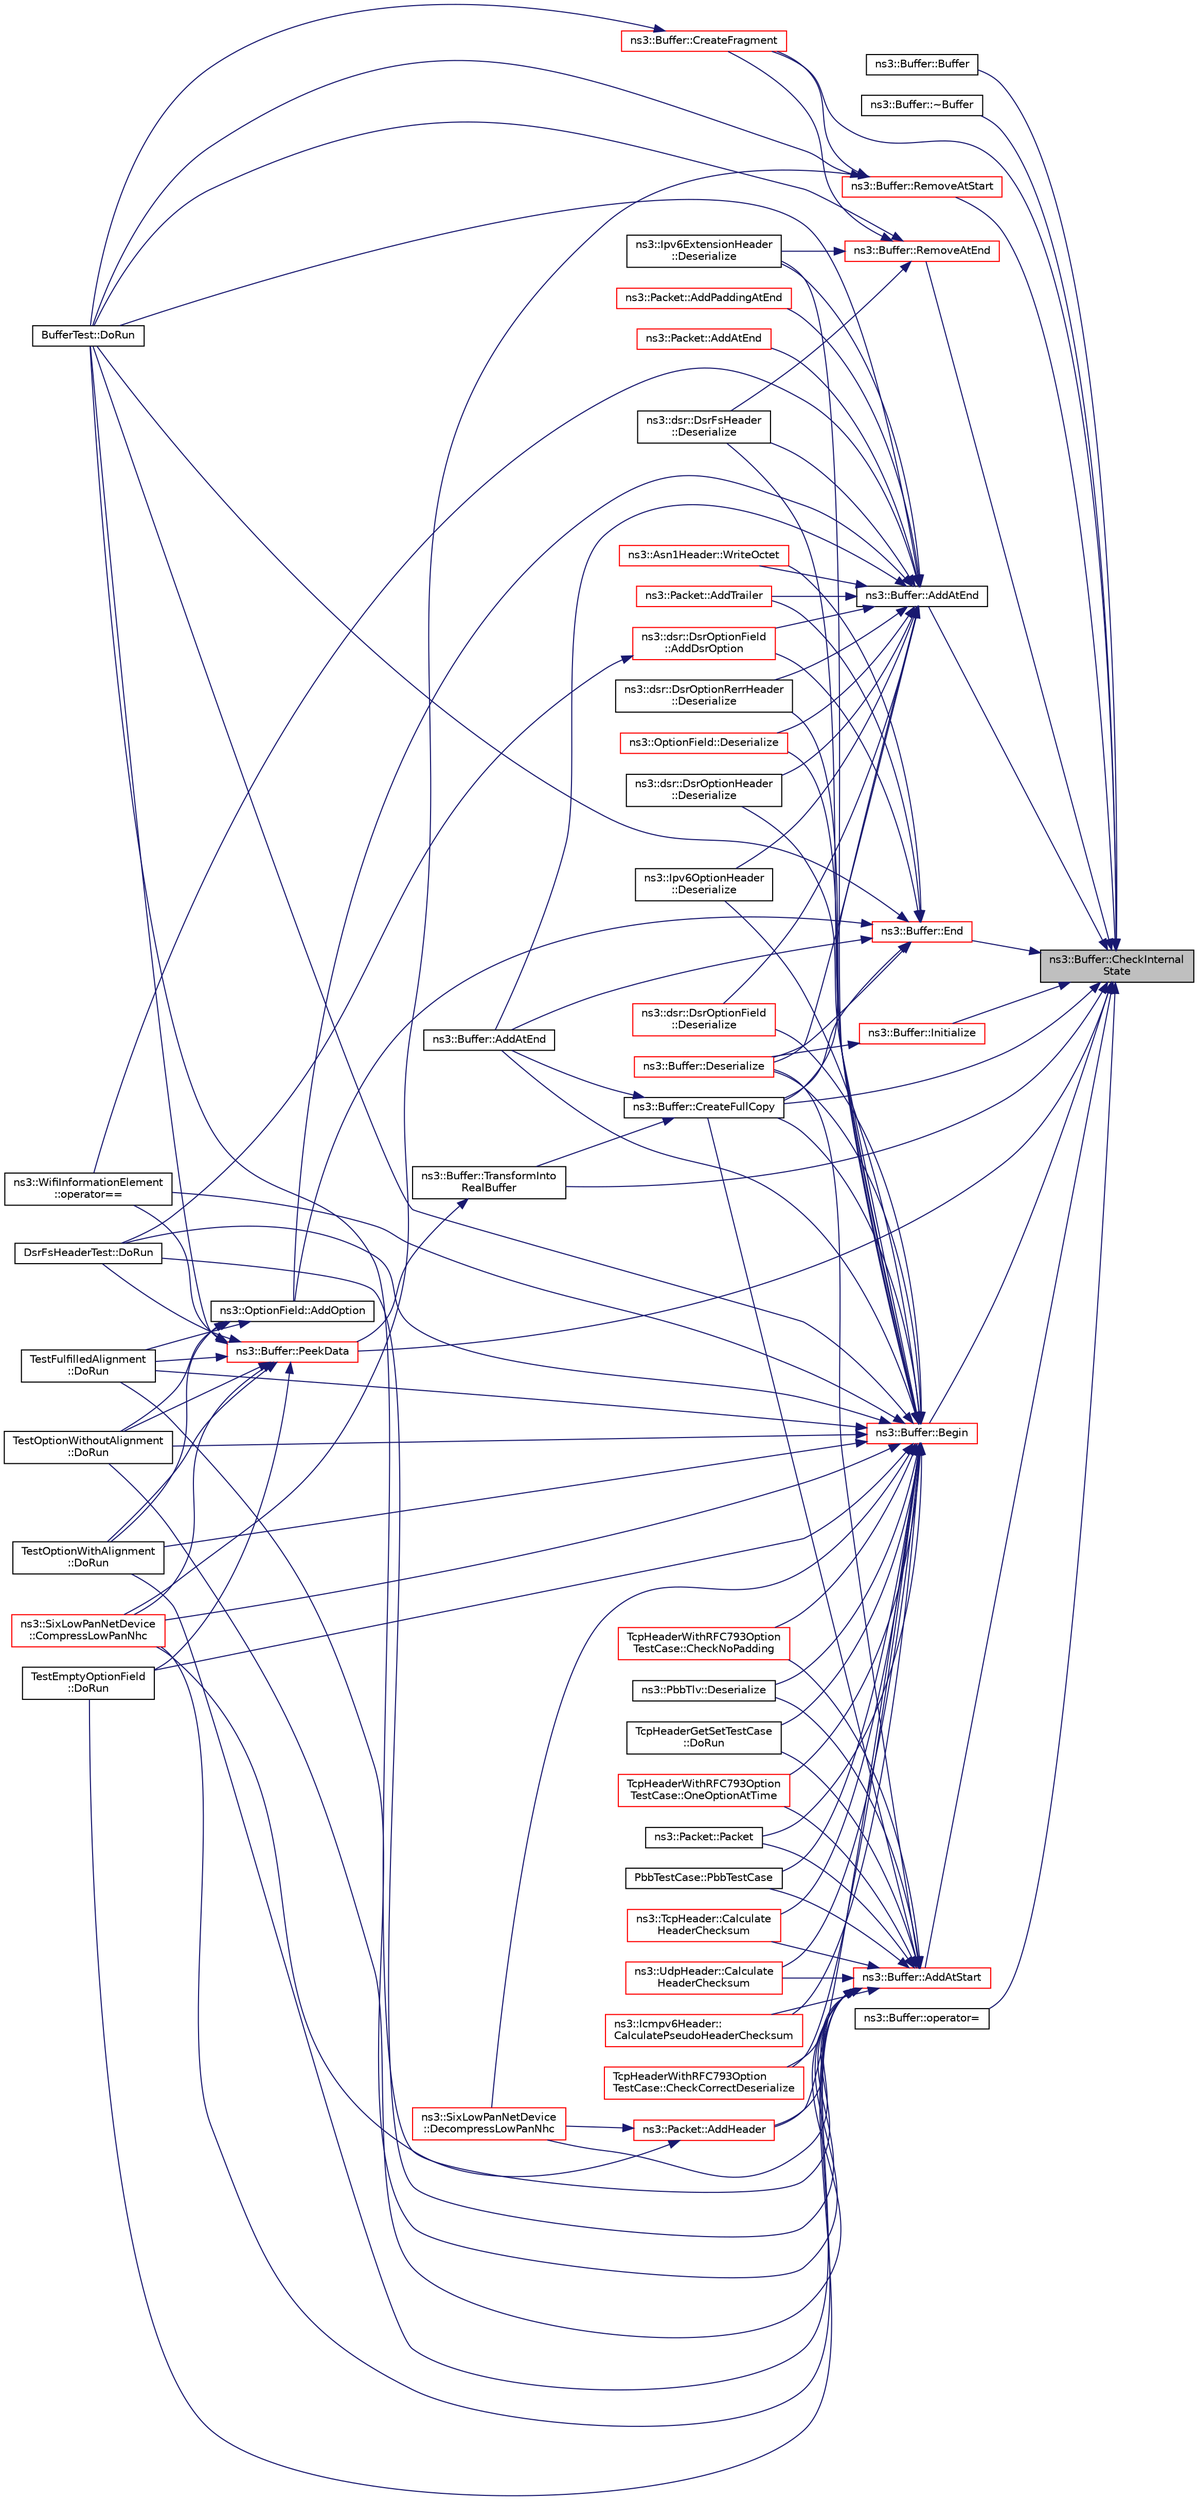 digraph "ns3::Buffer::CheckInternalState"
{
 // LATEX_PDF_SIZE
  edge [fontname="Helvetica",fontsize="10",labelfontname="Helvetica",labelfontsize="10"];
  node [fontname="Helvetica",fontsize="10",shape=record];
  rankdir="RL";
  Node1 [label="ns3::Buffer::CheckInternal\lState",height=0.2,width=0.4,color="black", fillcolor="grey75", style="filled", fontcolor="black",tooltip="Checks the internal buffer structures consistency."];
  Node1 -> Node2 [dir="back",color="midnightblue",fontsize="10",style="solid",fontname="Helvetica"];
  Node2 [label="ns3::Buffer::Buffer",height=0.2,width=0.4,color="black", fillcolor="white", style="filled",URL="$classns3_1_1_buffer.html#a2c97b3937de1161e3cdc40cef2cf00d6",tooltip="Copy constructor."];
  Node1 -> Node3 [dir="back",color="midnightblue",fontsize="10",style="solid",fontname="Helvetica"];
  Node3 [label="ns3::Buffer::~Buffer",height=0.2,width=0.4,color="black", fillcolor="white", style="filled",URL="$classns3_1_1_buffer.html#a3672e1d34b98e7745a5eff5b89cdb920",tooltip=" "];
  Node1 -> Node4 [dir="back",color="midnightblue",fontsize="10",style="solid",fontname="Helvetica"];
  Node4 [label="ns3::Buffer::AddAtEnd",height=0.2,width=0.4,color="black", fillcolor="white", style="filled",URL="$classns3_1_1_buffer.html#a92dd87809af24fb10696fee9a9cb56cf",tooltip=" "];
  Node4 -> Node5 [dir="back",color="midnightblue",fontsize="10",style="solid",fontname="Helvetica"];
  Node5 [label="ns3::Buffer::AddAtEnd",height=0.2,width=0.4,color="black", fillcolor="white", style="filled",URL="$classns3_1_1_buffer.html#a60211196881cfccb64f67d71449eda83",tooltip=" "];
  Node4 -> Node6 [dir="back",color="midnightblue",fontsize="10",style="solid",fontname="Helvetica"];
  Node6 [label="ns3::Packet::AddAtEnd",height=0.2,width=0.4,color="red", fillcolor="white", style="filled",URL="$classns3_1_1_packet.html#a14ec3d4250b425468764de58f5837b6b",tooltip="Concatenate the input packet at the end of the current packet."];
  Node4 -> Node123 [dir="back",color="midnightblue",fontsize="10",style="solid",fontname="Helvetica"];
  Node123 [label="ns3::dsr::DsrOptionField\l::AddDsrOption",height=0.2,width=0.4,color="red", fillcolor="white", style="filled",URL="$classns3_1_1dsr_1_1_dsr_option_field.html#acd03d07018e22f5e2b23975fae84fb3c",tooltip="Serialize the option, prepending pad1 or padn option as necessary."];
  Node123 -> Node147 [dir="back",color="midnightblue",fontsize="10",style="solid",fontname="Helvetica"];
  Node147 [label="DsrFsHeaderTest::DoRun",height=0.2,width=0.4,color="black", fillcolor="white", style="filled",URL="$class_dsr_fs_header_test.html#ac2495c11d1b567cebc81c0b0668f88b6",tooltip="Implementation to actually run this TestCase."];
  Node4 -> Node159 [dir="back",color="midnightblue",fontsize="10",style="solid",fontname="Helvetica"];
  Node159 [label="ns3::OptionField::AddOption",height=0.2,width=0.4,color="black", fillcolor="white", style="filled",URL="$classns3_1_1_option_field.html#a18f71368fbded356322e1eaebb01cd27",tooltip="Serialize the option, prepending pad1 or padn option as necessary."];
  Node159 -> Node160 [dir="back",color="midnightblue",fontsize="10",style="solid",fontname="Helvetica"];
  Node160 [label="TestOptionWithoutAlignment\l::DoRun",height=0.2,width=0.4,color="black", fillcolor="white", style="filled",URL="$class_test_option_without_alignment.html#a23bf45b7de739a1c5b2521dee904e95b",tooltip="Implementation to actually run this TestCase."];
  Node159 -> Node161 [dir="back",color="midnightblue",fontsize="10",style="solid",fontname="Helvetica"];
  Node161 [label="TestOptionWithAlignment\l::DoRun",height=0.2,width=0.4,color="black", fillcolor="white", style="filled",URL="$class_test_option_with_alignment.html#ae7937fcdd2ae8bc2790c5d7841ca22cb",tooltip="Implementation to actually run this TestCase."];
  Node159 -> Node162 [dir="back",color="midnightblue",fontsize="10",style="solid",fontname="Helvetica"];
  Node162 [label="TestFulfilledAlignment\l::DoRun",height=0.2,width=0.4,color="black", fillcolor="white", style="filled",URL="$class_test_fulfilled_alignment.html#a5dbd0147961608bca7a80c0cd08d8f81",tooltip="Implementation to actually run this TestCase."];
  Node4 -> Node163 [dir="back",color="midnightblue",fontsize="10",style="solid",fontname="Helvetica"];
  Node163 [label="ns3::Packet::AddPaddingAtEnd",height=0.2,width=0.4,color="red", fillcolor="white", style="filled",URL="$classns3_1_1_packet.html#ae964f1fcfd496c6c0db1b73f27e78530",tooltip="Add a zero-filled padding to the packet."];
  Node4 -> Node166 [dir="back",color="midnightblue",fontsize="10",style="solid",fontname="Helvetica"];
  Node166 [label="ns3::Packet::AddTrailer",height=0.2,width=0.4,color="red", fillcolor="white", style="filled",URL="$classns3_1_1_packet.html#ae26b490c30ae5bc98be5181ec6e06db8",tooltip="Add trailer to this packet."];
  Node4 -> Node196 [dir="back",color="midnightblue",fontsize="10",style="solid",fontname="Helvetica"];
  Node196 [label="ns3::Buffer::CreateFullCopy",height=0.2,width=0.4,color="black", fillcolor="white", style="filled",URL="$classns3_1_1_buffer.html#a7abfb0fd24f39d23519b3280e1a7f404",tooltip="Create a full copy of the buffer, including all the internal structures."];
  Node196 -> Node5 [dir="back",color="midnightblue",fontsize="10",style="solid",fontname="Helvetica"];
  Node196 -> Node197 [dir="back",color="midnightblue",fontsize="10",style="solid",fontname="Helvetica"];
  Node197 [label="ns3::Buffer::TransformInto\lRealBuffer",height=0.2,width=0.4,color="black", fillcolor="white", style="filled",URL="$classns3_1_1_buffer.html#a9fbe991a748804cf7b9069d0500ddcc7",tooltip="Transform a \"Virtual byte buffer\" into a \"Real byte buffer\"."];
  Node197 -> Node198 [dir="back",color="midnightblue",fontsize="10",style="solid",fontname="Helvetica"];
  Node198 [label="ns3::Buffer::PeekData",height=0.2,width=0.4,color="red", fillcolor="white", style="filled",URL="$classns3_1_1_buffer.html#abefc3c1f66f341371cc66a9751e5aa54",tooltip=" "];
  Node198 -> Node199 [dir="back",color="midnightblue",fontsize="10",style="solid",fontname="Helvetica"];
  Node199 [label="ns3::SixLowPanNetDevice\l::CompressLowPanNhc",height=0.2,width=0.4,color="red", fillcolor="white", style="filled",URL="$classns3_1_1_six_low_pan_net_device.html#a41d34fd1612e7e6911614fadfef6ab67",tooltip="Compress the headers according to NHC compression."];
  Node198 -> Node204 [dir="back",color="midnightblue",fontsize="10",style="solid",fontname="Helvetica"];
  Node204 [label="TestEmptyOptionField\l::DoRun",height=0.2,width=0.4,color="black", fillcolor="white", style="filled",URL="$class_test_empty_option_field.html#a5fdbca025c0d3629d42cd00050de73fb",tooltip="Implementation to actually run this TestCase."];
  Node198 -> Node160 [dir="back",color="midnightblue",fontsize="10",style="solid",fontname="Helvetica"];
  Node198 -> Node161 [dir="back",color="midnightblue",fontsize="10",style="solid",fontname="Helvetica"];
  Node198 -> Node162 [dir="back",color="midnightblue",fontsize="10",style="solid",fontname="Helvetica"];
  Node198 -> Node147 [dir="back",color="midnightblue",fontsize="10",style="solid",fontname="Helvetica"];
  Node198 -> Node205 [dir="back",color="midnightblue",fontsize="10",style="solid",fontname="Helvetica"];
  Node205 [label="BufferTest::DoRun",height=0.2,width=0.4,color="black", fillcolor="white", style="filled",URL="$class_buffer_test.html#a4ffd025f50c962366167daef7df0ac58",tooltip="Implementation to actually run this TestCase."];
  Node198 -> Node208 [dir="back",color="midnightblue",fontsize="10",style="solid",fontname="Helvetica"];
  Node208 [label="ns3::WifiInformationElement\l::operator==",height=0.2,width=0.4,color="black", fillcolor="white", style="filled",URL="$classns3_1_1_wifi_information_element.html#a75fdda2e8009a87c8f2b255454ac0110",tooltip="Compare two IEs for equality by ID & Length, and then through memcmp of serialised version."];
  Node4 -> Node213 [dir="back",color="midnightblue",fontsize="10",style="solid",fontname="Helvetica"];
  Node213 [label="ns3::dsr::DsrFsHeader\l::Deserialize",height=0.2,width=0.4,color="black", fillcolor="white", style="filled",URL="$classns3_1_1dsr_1_1_dsr_fs_header.html#acb5736dd005d323eefae5cc9db9eb5b9",tooltip="Deserialize the packet."];
  Node4 -> Node214 [dir="back",color="midnightblue",fontsize="10",style="solid",fontname="Helvetica"];
  Node214 [label="ns3::dsr::DsrOptionHeader\l::Deserialize",height=0.2,width=0.4,color="black", fillcolor="white", style="filled",URL="$classns3_1_1dsr_1_1_dsr_option_header.html#ab44c93c37011591950bb95730c1c5b06",tooltip="Deserialize the packet."];
  Node4 -> Node215 [dir="back",color="midnightblue",fontsize="10",style="solid",fontname="Helvetica"];
  Node215 [label="ns3::dsr::DsrOptionRerrHeader\l::Deserialize",height=0.2,width=0.4,color="black", fillcolor="white", style="filled",URL="$classns3_1_1dsr_1_1_dsr_option_rerr_header.html#ab8bc84d5e10a371524ed37035db5dbec",tooltip="Deserialize the packet."];
  Node4 -> Node216 [dir="back",color="midnightblue",fontsize="10",style="solid",fontname="Helvetica"];
  Node216 [label="ns3::Ipv6ExtensionHeader\l::Deserialize",height=0.2,width=0.4,color="black", fillcolor="white", style="filled",URL="$classns3_1_1_ipv6_extension_header.html#a20381aa4706f87bd373604ea53f3488f",tooltip="Deserialize the packet."];
  Node4 -> Node217 [dir="back",color="midnightblue",fontsize="10",style="solid",fontname="Helvetica"];
  Node217 [label="ns3::Ipv6OptionHeader\l::Deserialize",height=0.2,width=0.4,color="black", fillcolor="white", style="filled",URL="$classns3_1_1_ipv6_option_header.html#a8645f1d17686431f177f7d5f3c38380e",tooltip="Deserialize the packet."];
  Node4 -> Node218 [dir="back",color="midnightblue",fontsize="10",style="solid",fontname="Helvetica"];
  Node218 [label="ns3::dsr::DsrOptionField\l::Deserialize",height=0.2,width=0.4,color="red", fillcolor="white", style="filled",URL="$classns3_1_1dsr_1_1_dsr_option_field.html#a18a58a88b2ba6ffc94669771647e586c",tooltip="Deserialize the packet."];
  Node4 -> Node220 [dir="back",color="midnightblue",fontsize="10",style="solid",fontname="Helvetica"];
  Node220 [label="ns3::OptionField::Deserialize",height=0.2,width=0.4,color="red", fillcolor="white", style="filled",URL="$classns3_1_1_option_field.html#a6a74e16b63ee19bcfa20c9b6a8833dad",tooltip="Deserialize the packet."];
  Node4 -> Node225 [dir="back",color="midnightblue",fontsize="10",style="solid",fontname="Helvetica"];
  Node225 [label="ns3::Buffer::Deserialize",height=0.2,width=0.4,color="red", fillcolor="white", style="filled",URL="$classns3_1_1_buffer.html#add89f12664174aa29c08264af66437ad",tooltip=" "];
  Node4 -> Node205 [dir="back",color="midnightblue",fontsize="10",style="solid",fontname="Helvetica"];
  Node4 -> Node208 [dir="back",color="midnightblue",fontsize="10",style="solid",fontname="Helvetica"];
  Node4 -> Node228 [dir="back",color="midnightblue",fontsize="10",style="solid",fontname="Helvetica"];
  Node228 [label="ns3::Asn1Header::WriteOctet",height=0.2,width=0.4,color="red", fillcolor="white", style="filled",URL="$classns3_1_1_asn1_header.html#a2e699078b1a3af75a7008ef94bedb1c6",tooltip="Function to write in m_serializationResult, after resizing its size."];
  Node1 -> Node230 [dir="back",color="midnightblue",fontsize="10",style="solid",fontname="Helvetica"];
  Node230 [label="ns3::Buffer::AddAtStart",height=0.2,width=0.4,color="red", fillcolor="white", style="filled",URL="$classns3_1_1_buffer.html#a8abd8164c3671d3dadc98fc66fade7b1",tooltip=" "];
  Node230 -> Node231 [dir="back",color="midnightblue",fontsize="10",style="solid",fontname="Helvetica"];
  Node231 [label="ns3::Packet::Packet",height=0.2,width=0.4,color="black", fillcolor="white", style="filled",URL="$classns3_1_1_packet.html#a7f6a0314efee85ac6cf4a64e05450538",tooltip="Create a packet with payload filled with the content of this buffer."];
  Node230 -> Node232 [dir="back",color="midnightblue",fontsize="10",style="solid",fontname="Helvetica"];
  Node232 [label="PbbTestCase::PbbTestCase",height=0.2,width=0.4,color="black", fillcolor="white", style="filled",URL="$class_pbb_test_case.html#aad11415643c1af39d71248174298dd6b",tooltip="Constructor."];
  Node230 -> Node233 [dir="back",color="midnightblue",fontsize="10",style="solid",fontname="Helvetica"];
  Node233 [label="ns3::Packet::AddHeader",height=0.2,width=0.4,color="red", fillcolor="white", style="filled",URL="$classns3_1_1_packet.html#a465108c595a0bc592095cbcab1832ed8",tooltip="Add header to this packet."];
  Node233 -> Node199 [dir="back",color="midnightblue",fontsize="10",style="solid",fontname="Helvetica"];
  Node233 -> Node222 [dir="back",color="midnightblue",fontsize="10",style="solid",fontname="Helvetica"];
  Node222 [label="ns3::SixLowPanNetDevice\l::DecompressLowPanNhc",height=0.2,width=0.4,color="red", fillcolor="white", style="filled",URL="$classns3_1_1_six_low_pan_net_device.html#af69701425fa2e02ab4a7fdcd1db99cc8",tooltip="Decompress the headers according to NHC compression."];
  Node230 -> Node741 [dir="back",color="midnightblue",fontsize="10",style="solid",fontname="Helvetica"];
  Node741 [label="ns3::TcpHeader::Calculate\lHeaderChecksum",height=0.2,width=0.4,color="red", fillcolor="white", style="filled",URL="$classns3_1_1_tcp_header.html#aa57fcc161d91b80483c757468303a50d",tooltip="Calculate the header checksum."];
  Node230 -> Node749 [dir="back",color="midnightblue",fontsize="10",style="solid",fontname="Helvetica"];
  Node749 [label="ns3::UdpHeader::Calculate\lHeaderChecksum",height=0.2,width=0.4,color="red", fillcolor="white", style="filled",URL="$classns3_1_1_udp_header.html#a2826d7fc12f1fc610053662b10661491",tooltip="Calculate the header checksum."];
  Node230 -> Node752 [dir="back",color="midnightblue",fontsize="10",style="solid",fontname="Helvetica"];
  Node752 [label="ns3::Icmpv6Header::\lCalculatePseudoHeaderChecksum",height=0.2,width=0.4,color="red", fillcolor="white", style="filled",URL="$classns3_1_1_icmpv6_header.html#aa0598a05dad2904576ed853885f4ed40",tooltip="Calculate pseudo header checksum for IPv6."];
  Node230 -> Node743 [dir="back",color="midnightblue",fontsize="10",style="solid",fontname="Helvetica"];
  Node743 [label="TcpHeaderWithRFC793Option\lTestCase::CheckCorrectDeserialize",height=0.2,width=0.4,color="red", fillcolor="white", style="filled",URL="$class_tcp_header_with_r_f_c793_option_test_case.html#ad8478f3d6d33caa92f933389f8d8419b",tooltip="Check the correct header deserialization."];
  Node230 -> Node748 [dir="back",color="midnightblue",fontsize="10",style="solid",fontname="Helvetica"];
  Node748 [label="TcpHeaderWithRFC793Option\lTestCase::CheckNoPadding",height=0.2,width=0.4,color="red", fillcolor="white", style="filled",URL="$class_tcp_header_with_r_f_c793_option_test_case.html#ac054655b0adbd8c76eab91590eb246c4",tooltip="Check an header for the correct padding."];
  Node230 -> Node199 [dir="back",color="midnightblue",fontsize="10",style="solid",fontname="Helvetica"];
  Node230 -> Node196 [dir="back",color="midnightblue",fontsize="10",style="solid",fontname="Helvetica"];
  Node230 -> Node222 [dir="back",color="midnightblue",fontsize="10",style="solid",fontname="Helvetica"];
  Node230 -> Node753 [dir="back",color="midnightblue",fontsize="10",style="solid",fontname="Helvetica"];
  Node753 [label="ns3::PbbTlv::Deserialize",height=0.2,width=0.4,color="black", fillcolor="white", style="filled",URL="$classns3_1_1_pbb_tlv.html#af1d0a54c2c334935bac7570889b275e4",tooltip="Deserializes a TLV from the specified buffer."];
  Node230 -> Node225 [dir="back",color="midnightblue",fontsize="10",style="solid",fontname="Helvetica"];
  Node230 -> Node204 [dir="back",color="midnightblue",fontsize="10",style="solid",fontname="Helvetica"];
  Node230 -> Node160 [dir="back",color="midnightblue",fontsize="10",style="solid",fontname="Helvetica"];
  Node230 -> Node161 [dir="back",color="midnightblue",fontsize="10",style="solid",fontname="Helvetica"];
  Node230 -> Node162 [dir="back",color="midnightblue",fontsize="10",style="solid",fontname="Helvetica"];
  Node230 -> Node147 [dir="back",color="midnightblue",fontsize="10",style="solid",fontname="Helvetica"];
  Node230 -> Node745 [dir="back",color="midnightblue",fontsize="10",style="solid",fontname="Helvetica"];
  Node745 [label="TcpHeaderGetSetTestCase\l::DoRun",height=0.2,width=0.4,color="black", fillcolor="white", style="filled",URL="$class_tcp_header_get_set_test_case.html#ae5c6a3e802b8648d197d5a22509acf49",tooltip="Implementation to actually run this TestCase."];
  Node230 -> Node205 [dir="back",color="midnightblue",fontsize="10",style="solid",fontname="Helvetica"];
  Node230 -> Node746 [dir="back",color="midnightblue",fontsize="10",style="solid",fontname="Helvetica"];
  Node746 [label="TcpHeaderWithRFC793Option\lTestCase::OneOptionAtTime",height=0.2,width=0.4,color="red", fillcolor="white", style="filled",URL="$class_tcp_header_with_r_f_c793_option_test_case.html#a4f736353f198886b49418a84756e48de",tooltip="Check an header with only one kind of option."];
  Node1 -> Node760 [dir="back",color="midnightblue",fontsize="10",style="solid",fontname="Helvetica"];
  Node760 [label="ns3::Buffer::Begin",height=0.2,width=0.4,color="red", fillcolor="white", style="filled",URL="$classns3_1_1_buffer.html#acb977a0179de9abe4e295ce22023b4ca",tooltip=" "];
  Node760 -> Node231 [dir="back",color="midnightblue",fontsize="10",style="solid",fontname="Helvetica"];
  Node760 -> Node232 [dir="back",color="midnightblue",fontsize="10",style="solid",fontname="Helvetica"];
  Node760 -> Node5 [dir="back",color="midnightblue",fontsize="10",style="solid",fontname="Helvetica"];
  Node760 -> Node233 [dir="back",color="midnightblue",fontsize="10",style="solid",fontname="Helvetica"];
  Node760 -> Node741 [dir="back",color="midnightblue",fontsize="10",style="solid",fontname="Helvetica"];
  Node760 -> Node749 [dir="back",color="midnightblue",fontsize="10",style="solid",fontname="Helvetica"];
  Node760 -> Node752 [dir="back",color="midnightblue",fontsize="10",style="solid",fontname="Helvetica"];
  Node760 -> Node743 [dir="back",color="midnightblue",fontsize="10",style="solid",fontname="Helvetica"];
  Node760 -> Node748 [dir="back",color="midnightblue",fontsize="10",style="solid",fontname="Helvetica"];
  Node760 -> Node199 [dir="back",color="midnightblue",fontsize="10",style="solid",fontname="Helvetica"];
  Node760 -> Node196 [dir="back",color="midnightblue",fontsize="10",style="solid",fontname="Helvetica"];
  Node760 -> Node222 [dir="back",color="midnightblue",fontsize="10",style="solid",fontname="Helvetica"];
  Node760 -> Node753 [dir="back",color="midnightblue",fontsize="10",style="solid",fontname="Helvetica"];
  Node760 -> Node213 [dir="back",color="midnightblue",fontsize="10",style="solid",fontname="Helvetica"];
  Node760 -> Node214 [dir="back",color="midnightblue",fontsize="10",style="solid",fontname="Helvetica"];
  Node760 -> Node215 [dir="back",color="midnightblue",fontsize="10",style="solid",fontname="Helvetica"];
  Node760 -> Node216 [dir="back",color="midnightblue",fontsize="10",style="solid",fontname="Helvetica"];
  Node760 -> Node217 [dir="back",color="midnightblue",fontsize="10",style="solid",fontname="Helvetica"];
  Node760 -> Node218 [dir="back",color="midnightblue",fontsize="10",style="solid",fontname="Helvetica"];
  Node760 -> Node220 [dir="back",color="midnightblue",fontsize="10",style="solid",fontname="Helvetica"];
  Node760 -> Node225 [dir="back",color="midnightblue",fontsize="10",style="solid",fontname="Helvetica"];
  Node760 -> Node204 [dir="back",color="midnightblue",fontsize="10",style="solid",fontname="Helvetica"];
  Node760 -> Node160 [dir="back",color="midnightblue",fontsize="10",style="solid",fontname="Helvetica"];
  Node760 -> Node161 [dir="back",color="midnightblue",fontsize="10",style="solid",fontname="Helvetica"];
  Node760 -> Node162 [dir="back",color="midnightblue",fontsize="10",style="solid",fontname="Helvetica"];
  Node760 -> Node147 [dir="back",color="midnightblue",fontsize="10",style="solid",fontname="Helvetica"];
  Node760 -> Node745 [dir="back",color="midnightblue",fontsize="10",style="solid",fontname="Helvetica"];
  Node760 -> Node205 [dir="back",color="midnightblue",fontsize="10",style="solid",fontname="Helvetica"];
  Node760 -> Node746 [dir="back",color="midnightblue",fontsize="10",style="solid",fontname="Helvetica"];
  Node760 -> Node208 [dir="back",color="midnightblue",fontsize="10",style="solid",fontname="Helvetica"];
  Node1 -> Node879 [dir="back",color="midnightblue",fontsize="10",style="solid",fontname="Helvetica"];
  Node879 [label="ns3::Buffer::CreateFragment",height=0.2,width=0.4,color="red", fillcolor="white", style="filled",URL="$classns3_1_1_buffer.html#a2688c9b7aa22608ec955a40e048ec0dc",tooltip=" "];
  Node879 -> Node205 [dir="back",color="midnightblue",fontsize="10",style="solid",fontname="Helvetica"];
  Node1 -> Node196 [dir="back",color="midnightblue",fontsize="10",style="solid",fontname="Helvetica"];
  Node1 -> Node894 [dir="back",color="midnightblue",fontsize="10",style="solid",fontname="Helvetica"];
  Node894 [label="ns3::Buffer::End",height=0.2,width=0.4,color="red", fillcolor="white", style="filled",URL="$classns3_1_1_buffer.html#abad1405368fbdd7ee25568624cb45e2e",tooltip=" "];
  Node894 -> Node5 [dir="back",color="midnightblue",fontsize="10",style="solid",fontname="Helvetica"];
  Node894 -> Node123 [dir="back",color="midnightblue",fontsize="10",style="solid",fontname="Helvetica"];
  Node894 -> Node159 [dir="back",color="midnightblue",fontsize="10",style="solid",fontname="Helvetica"];
  Node894 -> Node166 [dir="back",color="midnightblue",fontsize="10",style="solid",fontname="Helvetica"];
  Node894 -> Node196 [dir="back",color="midnightblue",fontsize="10",style="solid",fontname="Helvetica"];
  Node894 -> Node225 [dir="back",color="midnightblue",fontsize="10",style="solid",fontname="Helvetica"];
  Node894 -> Node205 [dir="back",color="midnightblue",fontsize="10",style="solid",fontname="Helvetica"];
  Node894 -> Node228 [dir="back",color="midnightblue",fontsize="10",style="solid",fontname="Helvetica"];
  Node1 -> Node899 [dir="back",color="midnightblue",fontsize="10",style="solid",fontname="Helvetica"];
  Node899 [label="ns3::Buffer::Initialize",height=0.2,width=0.4,color="red", fillcolor="white", style="filled",URL="$classns3_1_1_buffer.html#ac8eb4126519c379546a52035c4d5f6f4",tooltip="Initializes the buffer with a number of zeroes."];
  Node899 -> Node225 [dir="back",color="midnightblue",fontsize="10",style="solid",fontname="Helvetica"];
  Node1 -> Node901 [dir="back",color="midnightblue",fontsize="10",style="solid",fontname="Helvetica"];
  Node901 [label="ns3::Buffer::operator=",height=0.2,width=0.4,color="black", fillcolor="white", style="filled",URL="$classns3_1_1_buffer.html#a7c7cba562cba1633649786fdf78c5e6f",tooltip="Assignment operator."];
  Node1 -> Node198 [dir="back",color="midnightblue",fontsize="10",style="solid",fontname="Helvetica"];
  Node1 -> Node902 [dir="back",color="midnightblue",fontsize="10",style="solid",fontname="Helvetica"];
  Node902 [label="ns3::Buffer::RemoveAtEnd",height=0.2,width=0.4,color="red", fillcolor="white", style="filled",URL="$classns3_1_1_buffer.html#a83b30fd8e1202e778fb471757b800d47",tooltip=" "];
  Node902 -> Node879 [dir="back",color="midnightblue",fontsize="10",style="solid",fontname="Helvetica"];
  Node902 -> Node213 [dir="back",color="midnightblue",fontsize="10",style="solid",fontname="Helvetica"];
  Node902 -> Node216 [dir="back",color="midnightblue",fontsize="10",style="solid",fontname="Helvetica"];
  Node902 -> Node205 [dir="back",color="midnightblue",fontsize="10",style="solid",fontname="Helvetica"];
  Node1 -> Node906 [dir="back",color="midnightblue",fontsize="10",style="solid",fontname="Helvetica"];
  Node906 [label="ns3::Buffer::RemoveAtStart",height=0.2,width=0.4,color="red", fillcolor="white", style="filled",URL="$classns3_1_1_buffer.html#adeecbb3e8f518aec6fee0437578ade4b",tooltip=" "];
  Node906 -> Node199 [dir="back",color="midnightblue",fontsize="10",style="solid",fontname="Helvetica"];
  Node906 -> Node879 [dir="back",color="midnightblue",fontsize="10",style="solid",fontname="Helvetica"];
  Node906 -> Node205 [dir="back",color="midnightblue",fontsize="10",style="solid",fontname="Helvetica"];
  Node1 -> Node197 [dir="back",color="midnightblue",fontsize="10",style="solid",fontname="Helvetica"];
}
